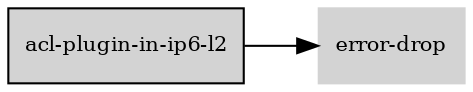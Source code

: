 digraph "acl_plugin_in_ip6_l2_subgraph" {
  rankdir=LR;
  node [shape=box, style=filled, fontsize=10, color=lightgray, fontcolor=black, fillcolor=lightgray];
  "acl-plugin-in-ip6-l2" [color=black, fontcolor=black, fillcolor=lightgray];
  edge [fontsize=8];
  "acl-plugin-in-ip6-l2" -> "error-drop";
}

